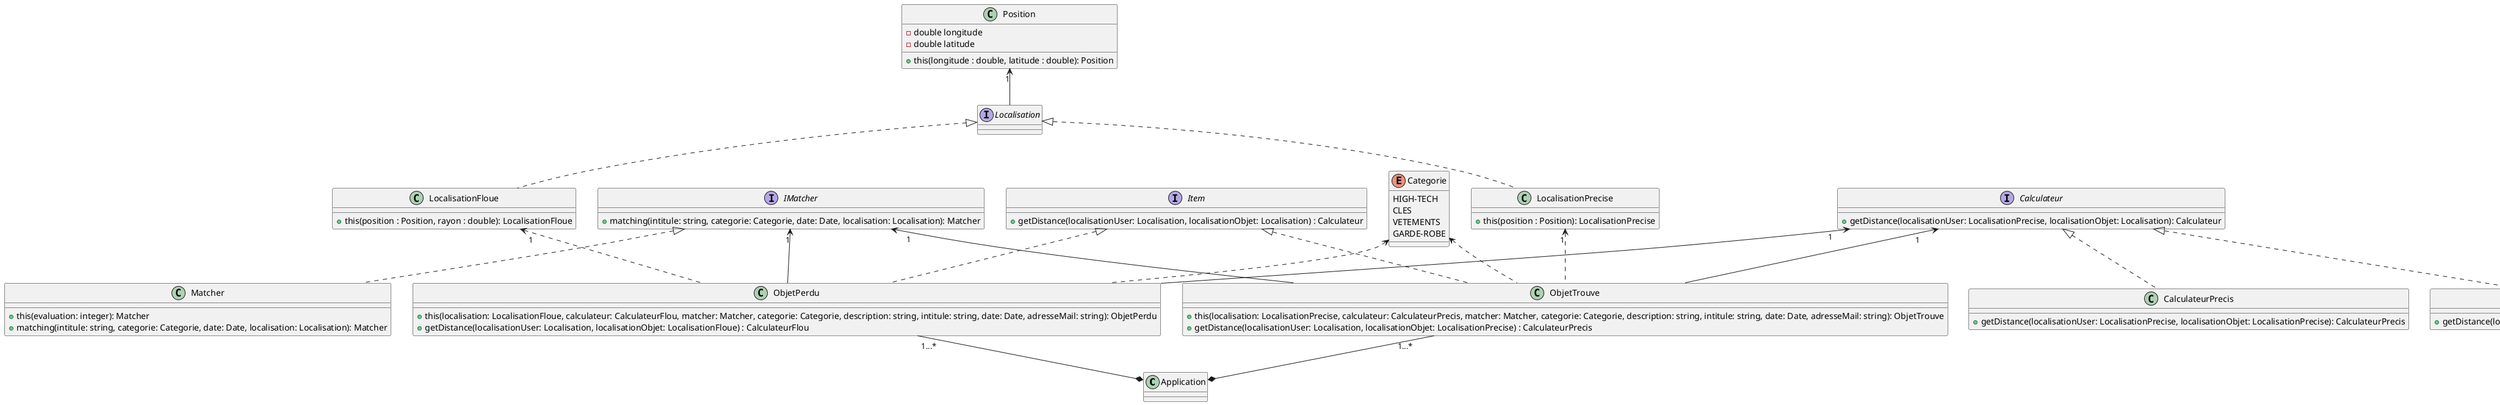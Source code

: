 @startuml
'https://plantuml.com/class-diagram

class Application
enum Categorie
{
    HIGH-TECH
    CLES
    VETEMENTS
    GARDE-ROBE
}
interface IMatcher
{
    + matching(intitule: string, categorie: Categorie, date: Date, localisation: Localisation): Matcher
}

class Matcher
{
    + this(evaluation: integer): Matcher
    + matching(intitule: string, categorie: Categorie, date: Date, localisation: Localisation): Matcher
}

interface Calculateur
{
    +getDistance(localisationUser: LocalisationPrecise, localisationObjet: Localisation): Calculateur
}

class CalculateurFlou
{
    +getDistance(localisationUser: LocalisationPrecise, localisationObjet: LocalisationFloue): CalculateurFlou
}

class CalculateurPrecis
{
    +getDistance(localisationUser: LocalisationPrecise, localisationObjet: LocalisationPrecise): CalculateurPrecis
}

interface Item
{
    +getDistance(localisationUser: Localisation, localisationObjet: Localisation) : Calculateur
}

class ObjetTrouve
{
    +this(localisation: LocalisationPrecise, calculateur: CalculateurPrecis, matcher: Matcher, categorie: Categorie, description: string, intitule: string, date: Date, adresseMail: string): ObjetTrouve
    +getDistance(localisationUser: Localisation, localisationObjet: LocalisationPrecise) : CalculateurPrecis
}

class ObjetPerdu
{
    +this(localisation: LocalisationFloue, calculateur: CalculateurFlou, matcher: Matcher, categorie: Categorie, description: string, intitule: string, date: Date, adresseMail: string): ObjetPerdu
    +getDistance(localisationUser: Localisation, localisationObjet: LocalisationFloue) : CalculateurFlou
}

class Position
{
    - double longitude
    - double latitude
    + this(longitude : double, latitude : double): Position
}

interface Localisation
{
}

class LocalisationPrecise
{
    +this(position : Position): LocalisationPrecise
}

class LocalisationFloue
{
    +this(position : Position, rayon : double): LocalisationFloue
}


ObjetTrouve "1...*" --* Application
ObjetPerdu "1...*" --* Application

Categorie <.. ObjetTrouve
Categorie <.. ObjetPerdu

Item <|.. ObjetPerdu
Item <|.. ObjetTrouve

Localisation <|.. LocalisationPrecise
Localisation <|.. LocalisationFloue

LocalisationPrecise "1" <.. ObjetTrouve
LocalisationFloue "1" <.. ObjetPerdu

Position "1" <-- Localisation

Calculateur "1" <-- ObjetTrouve
Calculateur "1" <-- ObjetPerdu

IMatcher <|.. Matcher
IMatcher "1" <-- ObjetTrouve
IMatcher "1" <-- ObjetPerdu

Calculateur <|.. CalculateurFlou
Calculateur <|.. CalculateurPrecis

@enduml